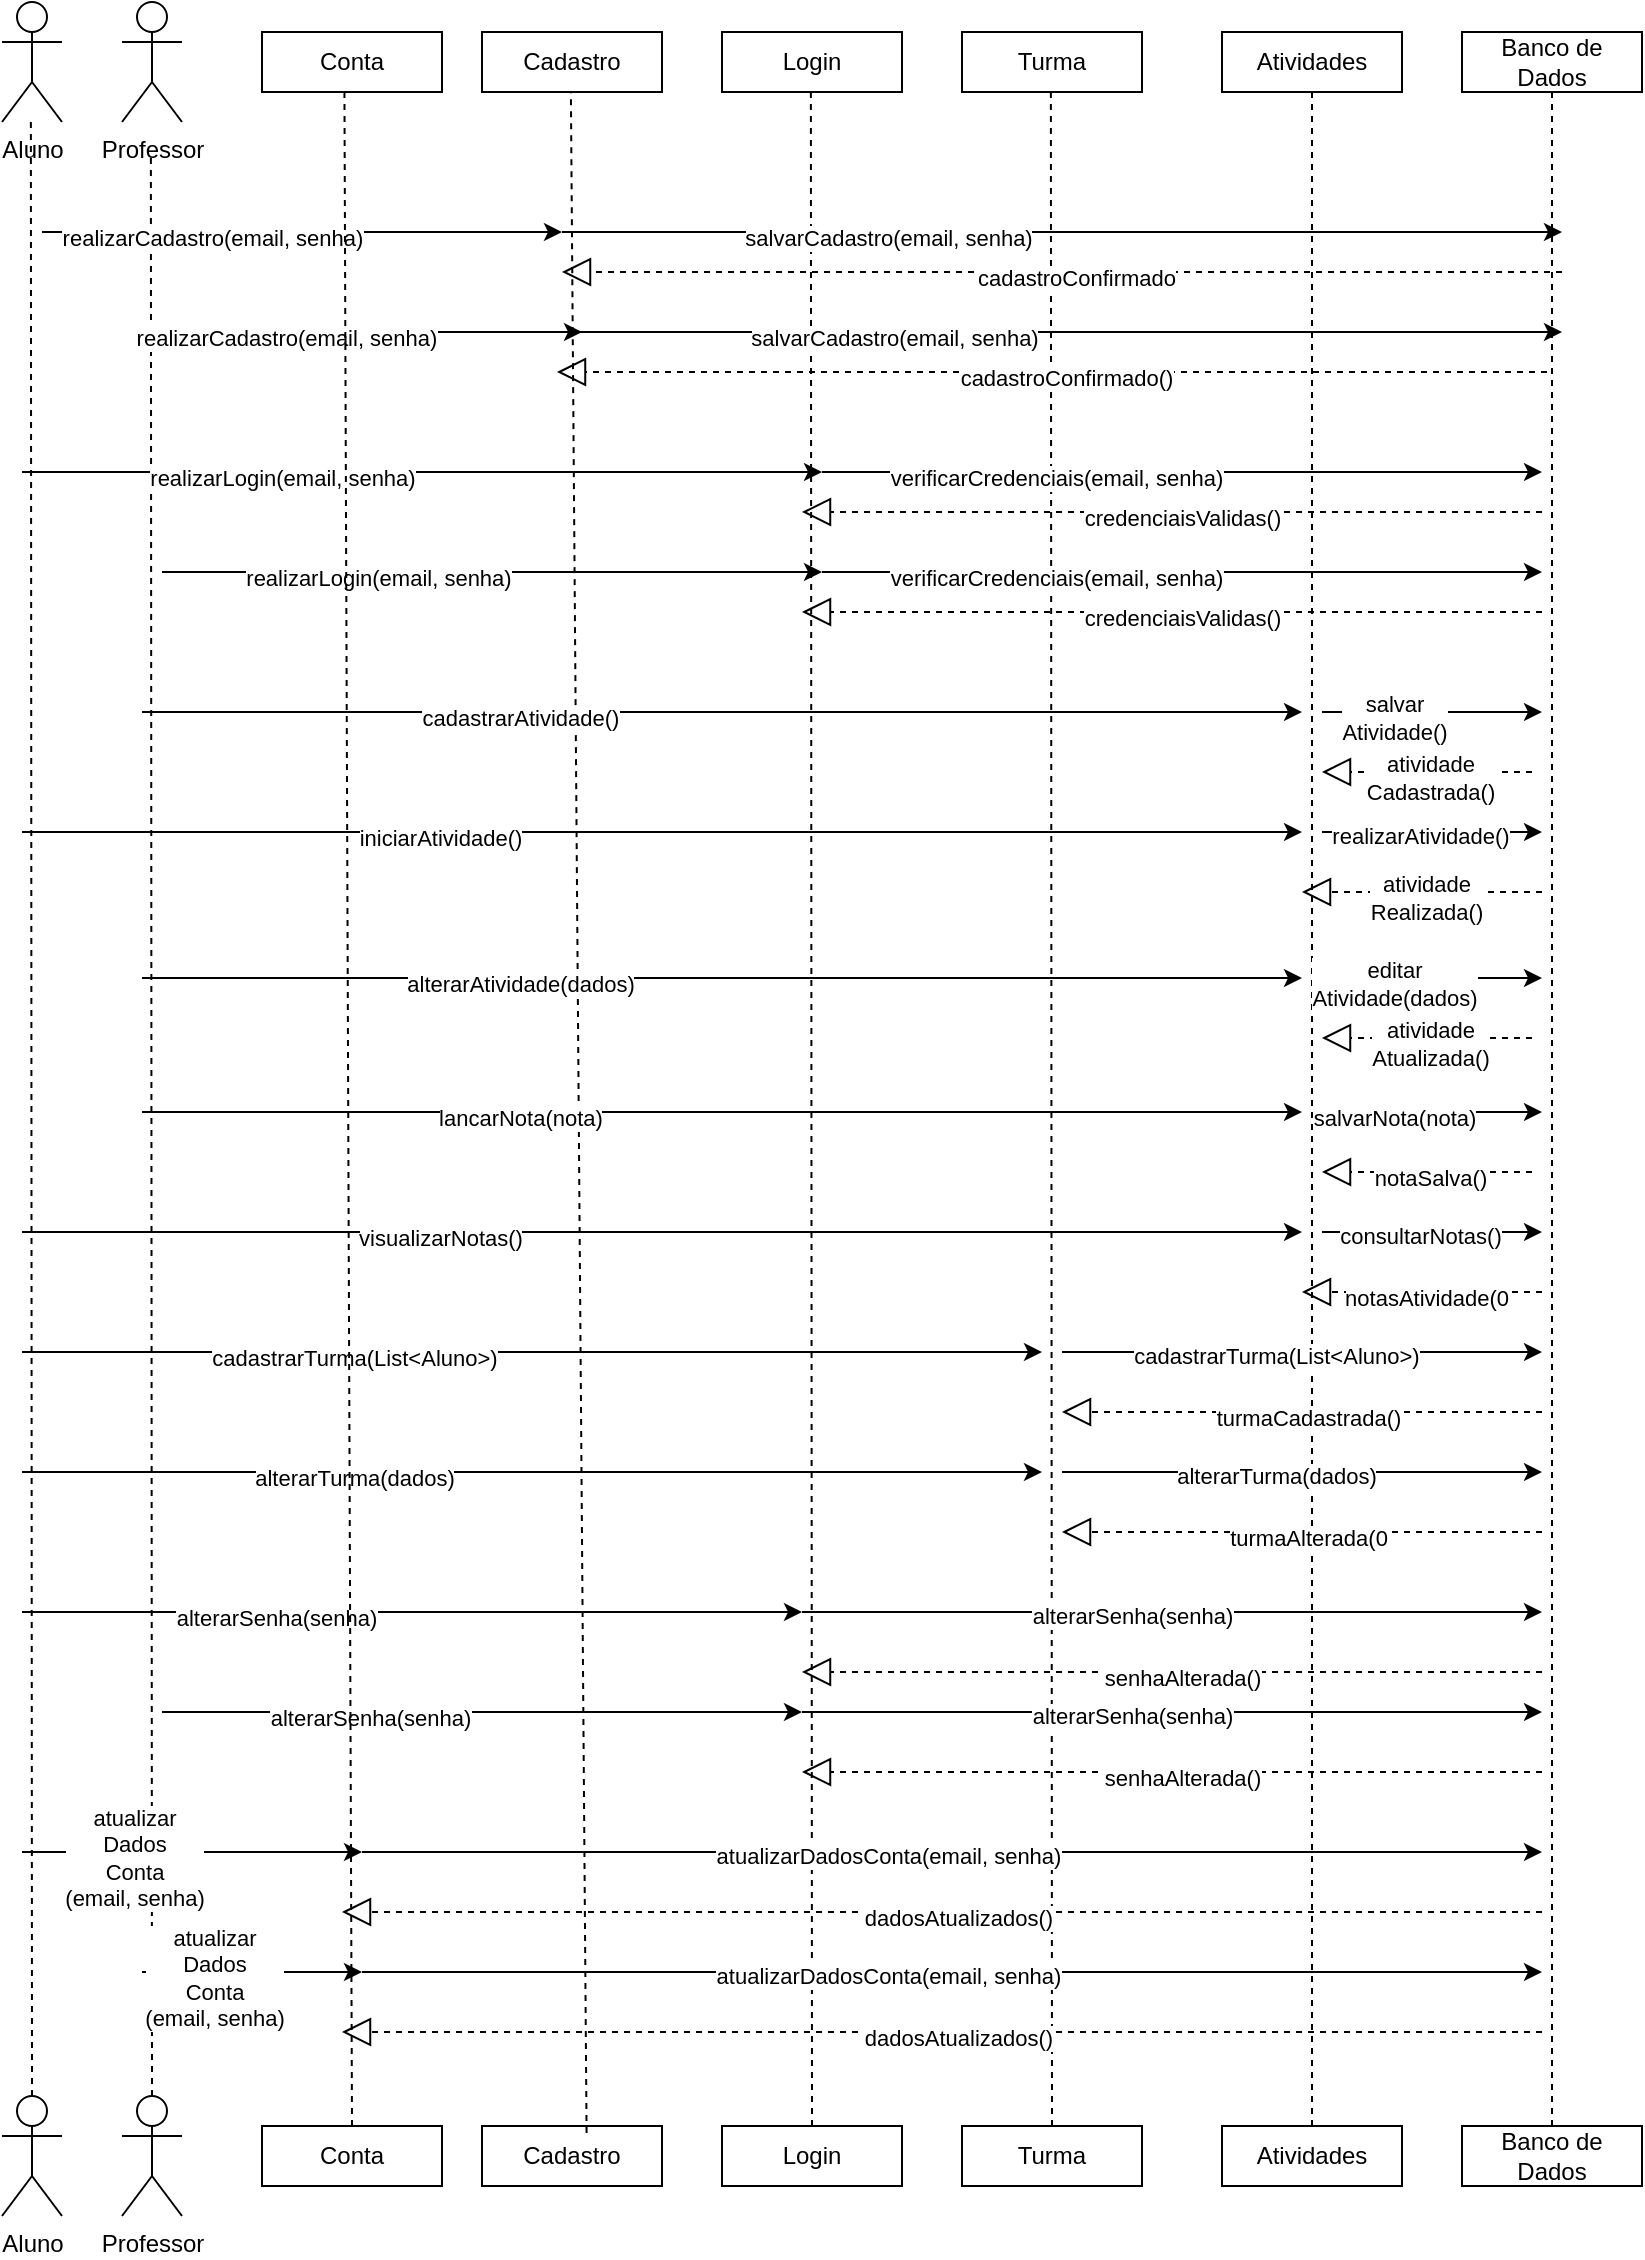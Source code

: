 <mxfile version="25.0.1">
  <diagram name="Página-1" id="4DItQZz5NRlPWxnF-e5W">
    <mxGraphModel dx="986" dy="435" grid="1" gridSize="10" guides="1" tooltips="1" connect="1" arrows="1" fold="1" page="1" pageScale="1" pageWidth="827" pageHeight="1169" math="0" shadow="0">
      <root>
        <mxCell id="0" />
        <mxCell id="1" parent="0" />
        <mxCell id="gVOaa1NUPOzYaahcJm4N-1" value="Cadastro" style="rounded=0;whiteSpace=wrap;html=1;" vertex="1" parent="1">
          <mxGeometry x="310" y="80" width="90" height="30" as="geometry" />
        </mxCell>
        <mxCell id="gVOaa1NUPOzYaahcJm4N-2" value="Login" style="rounded=0;whiteSpace=wrap;html=1;" vertex="1" parent="1">
          <mxGeometry x="430" y="80" width="90" height="30" as="geometry" />
        </mxCell>
        <mxCell id="gVOaa1NUPOzYaahcJm4N-3" value="Turma" style="rounded=0;whiteSpace=wrap;html=1;" vertex="1" parent="1">
          <mxGeometry x="550" y="80" width="90" height="30" as="geometry" />
        </mxCell>
        <mxCell id="gVOaa1NUPOzYaahcJm4N-4" value="Atividades" style="rounded=0;whiteSpace=wrap;html=1;" vertex="1" parent="1">
          <mxGeometry x="680" y="80" width="90" height="30" as="geometry" />
        </mxCell>
        <mxCell id="gVOaa1NUPOzYaahcJm4N-5" value="Banco de Dados" style="rounded=0;whiteSpace=wrap;html=1;" vertex="1" parent="1">
          <mxGeometry x="800" y="80" width="90" height="30" as="geometry" />
        </mxCell>
        <mxCell id="gVOaa1NUPOzYaahcJm4N-11" value="Aluno" style="shape=umlActor;verticalLabelPosition=bottom;verticalAlign=top;html=1;outlineConnect=0;" vertex="1" parent="1">
          <mxGeometry x="70" y="65" width="30" height="60" as="geometry" />
        </mxCell>
        <mxCell id="gVOaa1NUPOzYaahcJm4N-15" value="Professor" style="shape=umlActor;verticalLabelPosition=bottom;verticalAlign=top;html=1;outlineConnect=0;" vertex="1" parent="1">
          <mxGeometry x="130" y="65" width="30" height="60" as="geometry" />
        </mxCell>
        <mxCell id="gVOaa1NUPOzYaahcJm4N-22" value="Cadastro" style="rounded=0;whiteSpace=wrap;html=1;" vertex="1" parent="1">
          <mxGeometry x="310" y="1127" width="90" height="30" as="geometry" />
        </mxCell>
        <mxCell id="gVOaa1NUPOzYaahcJm4N-23" value="Login" style="rounded=0;whiteSpace=wrap;html=1;" vertex="1" parent="1">
          <mxGeometry x="430" y="1127" width="90" height="30" as="geometry" />
        </mxCell>
        <mxCell id="gVOaa1NUPOzYaahcJm4N-24" value="Turma" style="rounded=0;whiteSpace=wrap;html=1;" vertex="1" parent="1">
          <mxGeometry x="550" y="1127" width="90" height="30" as="geometry" />
        </mxCell>
        <mxCell id="gVOaa1NUPOzYaahcJm4N-25" value="Atividades" style="rounded=0;whiteSpace=wrap;html=1;" vertex="1" parent="1">
          <mxGeometry x="680" y="1127" width="90" height="30" as="geometry" />
        </mxCell>
        <mxCell id="gVOaa1NUPOzYaahcJm4N-26" value="Banco de Dados" style="rounded=0;whiteSpace=wrap;html=1;" vertex="1" parent="1">
          <mxGeometry x="800" y="1127" width="90" height="30" as="geometry" />
        </mxCell>
        <mxCell id="gVOaa1NUPOzYaahcJm4N-27" value="Aluno" style="shape=umlActor;verticalLabelPosition=bottom;verticalAlign=top;html=1;outlineConnect=0;" vertex="1" parent="1">
          <mxGeometry x="70" y="1112" width="30" height="60" as="geometry" />
        </mxCell>
        <mxCell id="gVOaa1NUPOzYaahcJm4N-28" value="Professor" style="shape=umlActor;verticalLabelPosition=bottom;verticalAlign=top;html=1;outlineConnect=0;" vertex="1" parent="1">
          <mxGeometry x="130" y="1112" width="30" height="60" as="geometry" />
        </mxCell>
        <mxCell id="gVOaa1NUPOzYaahcJm4N-29" value="" style="endArrow=none;dashed=1;html=1;rounded=0;entryX=0.5;entryY=1;entryDx=0;entryDy=0;exitX=0.5;exitY=0;exitDx=0;exitDy=0;" edge="1" parent="1" source="gVOaa1NUPOzYaahcJm4N-26" target="gVOaa1NUPOzYaahcJm4N-5">
          <mxGeometry width="50" height="50" relative="1" as="geometry">
            <mxPoint x="810" y="690" as="sourcePoint" />
            <mxPoint x="860" y="640" as="targetPoint" />
          </mxGeometry>
        </mxCell>
        <mxCell id="gVOaa1NUPOzYaahcJm4N-30" value="" style="endArrow=none;dashed=1;html=1;rounded=0;entryX=0.5;entryY=1;entryDx=0;entryDy=0;exitX=0.5;exitY=0;exitDx=0;exitDy=0;" edge="1" parent="1" source="gVOaa1NUPOzYaahcJm4N-25" target="gVOaa1NUPOzYaahcJm4N-4">
          <mxGeometry width="50" height="50" relative="1" as="geometry">
            <mxPoint x="855" y="715" as="sourcePoint" />
            <mxPoint x="855" y="120" as="targetPoint" />
            <Array as="points" />
          </mxGeometry>
        </mxCell>
        <mxCell id="gVOaa1NUPOzYaahcJm4N-31" value="" style="endArrow=none;dashed=1;html=1;rounded=0;entryX=0.5;entryY=1;entryDx=0;entryDy=0;exitX=0.5;exitY=0;exitDx=0;exitDy=0;" edge="1" parent="1" source="gVOaa1NUPOzYaahcJm4N-24">
          <mxGeometry width="50" height="50" relative="1" as="geometry">
            <mxPoint x="594.44" y="705" as="sourcePoint" />
            <mxPoint x="594.44" y="110" as="targetPoint" />
            <Array as="points" />
          </mxGeometry>
        </mxCell>
        <mxCell id="gVOaa1NUPOzYaahcJm4N-32" value="" style="endArrow=none;dashed=1;html=1;rounded=0;entryX=0.5;entryY=1;entryDx=0;entryDy=0;exitX=0.5;exitY=0;exitDx=0;exitDy=0;" edge="1" parent="1" source="gVOaa1NUPOzYaahcJm4N-23">
          <mxGeometry width="50" height="50" relative="1" as="geometry">
            <mxPoint x="474.44" y="705" as="sourcePoint" />
            <mxPoint x="474.44" y="110" as="targetPoint" />
            <Array as="points" />
          </mxGeometry>
        </mxCell>
        <mxCell id="gVOaa1NUPOzYaahcJm4N-33" value="" style="endArrow=none;dashed=1;html=1;rounded=0;entryX=0.5;entryY=1;entryDx=0;entryDy=0;exitX=0.581;exitY=0.118;exitDx=0;exitDy=0;exitPerimeter=0;" edge="1" parent="1" source="gVOaa1NUPOzYaahcJm4N-22">
          <mxGeometry width="50" height="50" relative="1" as="geometry">
            <mxPoint x="354.44" y="705" as="sourcePoint" />
            <mxPoint x="354.44" y="110" as="targetPoint" />
            <Array as="points" />
          </mxGeometry>
        </mxCell>
        <mxCell id="gVOaa1NUPOzYaahcJm4N-34" value="" style="endArrow=none;dashed=1;html=1;rounded=0;entryX=0.5;entryY=1;entryDx=0;entryDy=0;exitX=0.5;exitY=0;exitDx=0;exitDy=0;exitPerimeter=0;" edge="1" parent="1" source="gVOaa1NUPOzYaahcJm4N-27">
          <mxGeometry width="50" height="50" relative="1" as="geometry">
            <mxPoint x="84.44" y="720" as="sourcePoint" />
            <mxPoint x="84.44" y="125" as="targetPoint" />
            <Array as="points" />
          </mxGeometry>
        </mxCell>
        <mxCell id="gVOaa1NUPOzYaahcJm4N-35" value="" style="endArrow=none;dashed=1;html=1;rounded=0;entryX=0.5;entryY=1;entryDx=0;entryDy=0;exitX=0.5;exitY=0;exitDx=0;exitDy=0;exitPerimeter=0;" edge="1" parent="1" source="gVOaa1NUPOzYaahcJm4N-28">
          <mxGeometry width="50" height="50" relative="1" as="geometry">
            <mxPoint x="144.44" y="735" as="sourcePoint" />
            <mxPoint x="144.44" y="140" as="targetPoint" />
            <Array as="points" />
          </mxGeometry>
        </mxCell>
        <mxCell id="gVOaa1NUPOzYaahcJm4N-36" value="" style="endArrow=classic;html=1;rounded=0;" edge="1" parent="1">
          <mxGeometry width="50" height="50" relative="1" as="geometry">
            <mxPoint x="90" y="180" as="sourcePoint" />
            <mxPoint x="350" y="180" as="targetPoint" />
          </mxGeometry>
        </mxCell>
        <mxCell id="gVOaa1NUPOzYaahcJm4N-37" value="realizarCadastro(email, senha)" style="edgeLabel;html=1;align=center;verticalAlign=middle;resizable=0;points=[];" vertex="1" connectable="0" parent="gVOaa1NUPOzYaahcJm4N-36">
          <mxGeometry x="-0.349" y="-3" relative="1" as="geometry">
            <mxPoint as="offset" />
          </mxGeometry>
        </mxCell>
        <mxCell id="gVOaa1NUPOzYaahcJm4N-38" value="" style="endArrow=classic;html=1;rounded=0;" edge="1" parent="1">
          <mxGeometry width="50" height="50" relative="1" as="geometry">
            <mxPoint x="140" y="230" as="sourcePoint" />
            <mxPoint x="360" y="230" as="targetPoint" />
          </mxGeometry>
        </mxCell>
        <mxCell id="gVOaa1NUPOzYaahcJm4N-39" value="realizarCadastro(email, senha)" style="edgeLabel;html=1;align=center;verticalAlign=middle;resizable=0;points=[];" vertex="1" connectable="0" parent="gVOaa1NUPOzYaahcJm4N-38">
          <mxGeometry x="-0.349" y="-3" relative="1" as="geometry">
            <mxPoint as="offset" />
          </mxGeometry>
        </mxCell>
        <mxCell id="gVOaa1NUPOzYaahcJm4N-40" value="" style="endArrow=classic;html=1;rounded=0;" edge="1" parent="1">
          <mxGeometry width="50" height="50" relative="1" as="geometry">
            <mxPoint x="350" y="180" as="sourcePoint" />
            <mxPoint x="850" y="180" as="targetPoint" />
          </mxGeometry>
        </mxCell>
        <mxCell id="gVOaa1NUPOzYaahcJm4N-41" value="salvarCadastro(email, senha)" style="edgeLabel;html=1;align=center;verticalAlign=middle;resizable=0;points=[];" vertex="1" connectable="0" parent="gVOaa1NUPOzYaahcJm4N-40">
          <mxGeometry x="-0.349" y="-3" relative="1" as="geometry">
            <mxPoint as="offset" />
          </mxGeometry>
        </mxCell>
        <mxCell id="gVOaa1NUPOzYaahcJm4N-42" value="" style="endArrow=classic;html=1;rounded=0;" edge="1" parent="1">
          <mxGeometry width="50" height="50" relative="1" as="geometry">
            <mxPoint x="355" y="230" as="sourcePoint" />
            <mxPoint x="850" y="230" as="targetPoint" />
          </mxGeometry>
        </mxCell>
        <mxCell id="gVOaa1NUPOzYaahcJm4N-43" value="salvarCadastro(email, senha)" style="edgeLabel;html=1;align=center;verticalAlign=middle;resizable=0;points=[];" vertex="1" connectable="0" parent="gVOaa1NUPOzYaahcJm4N-42">
          <mxGeometry x="-0.349" y="-3" relative="1" as="geometry">
            <mxPoint as="offset" />
          </mxGeometry>
        </mxCell>
        <mxCell id="gVOaa1NUPOzYaahcJm4N-47" value="" style="endArrow=block;dashed=1;endFill=0;endSize=12;html=1;rounded=0;" edge="1" parent="1">
          <mxGeometry width="160" relative="1" as="geometry">
            <mxPoint x="842.5" y="250" as="sourcePoint" />
            <mxPoint x="347.5" y="250" as="targetPoint" />
          </mxGeometry>
        </mxCell>
        <mxCell id="gVOaa1NUPOzYaahcJm4N-48" value="cadastroConfirmado()" style="edgeLabel;html=1;align=center;verticalAlign=middle;resizable=0;points=[];" vertex="1" connectable="0" parent="gVOaa1NUPOzYaahcJm4N-47">
          <mxGeometry x="-0.026" y="3" relative="1" as="geometry">
            <mxPoint as="offset" />
          </mxGeometry>
        </mxCell>
        <mxCell id="gVOaa1NUPOzYaahcJm4N-49" value="" style="endArrow=block;dashed=1;endFill=0;endSize=12;html=1;rounded=0;" edge="1" parent="1">
          <mxGeometry width="160" relative="1" as="geometry">
            <mxPoint x="850" y="200" as="sourcePoint" />
            <mxPoint x="350" y="200" as="targetPoint" />
          </mxGeometry>
        </mxCell>
        <mxCell id="gVOaa1NUPOzYaahcJm4N-50" value="cadastroConfirmado" style="edgeLabel;html=1;align=center;verticalAlign=middle;resizable=0;points=[];" vertex="1" connectable="0" parent="gVOaa1NUPOzYaahcJm4N-49">
          <mxGeometry x="-0.026" y="3" relative="1" as="geometry">
            <mxPoint as="offset" />
          </mxGeometry>
        </mxCell>
        <mxCell id="gVOaa1NUPOzYaahcJm4N-51" value="" style="endArrow=classic;html=1;rounded=0;" edge="1" parent="1">
          <mxGeometry width="50" height="50" relative="1" as="geometry">
            <mxPoint x="80" y="300" as="sourcePoint" />
            <mxPoint x="480" y="300" as="targetPoint" />
          </mxGeometry>
        </mxCell>
        <mxCell id="gVOaa1NUPOzYaahcJm4N-52" value="realizarLogin(email, senha)" style="edgeLabel;html=1;align=center;verticalAlign=middle;resizable=0;points=[];" vertex="1" connectable="0" parent="gVOaa1NUPOzYaahcJm4N-51">
          <mxGeometry x="-0.349" y="-3" relative="1" as="geometry">
            <mxPoint as="offset" />
          </mxGeometry>
        </mxCell>
        <mxCell id="gVOaa1NUPOzYaahcJm4N-53" value="" style="endArrow=classic;html=1;rounded=0;" edge="1" parent="1">
          <mxGeometry width="50" height="50" relative="1" as="geometry">
            <mxPoint x="150" y="350" as="sourcePoint" />
            <mxPoint x="480" y="350" as="targetPoint" />
          </mxGeometry>
        </mxCell>
        <mxCell id="gVOaa1NUPOzYaahcJm4N-54" value="realizarLogin(email, senha)" style="edgeLabel;html=1;align=center;verticalAlign=middle;resizable=0;points=[];" vertex="1" connectable="0" parent="gVOaa1NUPOzYaahcJm4N-53">
          <mxGeometry x="-0.349" y="-3" relative="1" as="geometry">
            <mxPoint as="offset" />
          </mxGeometry>
        </mxCell>
        <mxCell id="gVOaa1NUPOzYaahcJm4N-55" value="" style="endArrow=classic;html=1;rounded=0;" edge="1" parent="1">
          <mxGeometry width="50" height="50" relative="1" as="geometry">
            <mxPoint x="480" y="300" as="sourcePoint" />
            <mxPoint x="840" y="300" as="targetPoint" />
          </mxGeometry>
        </mxCell>
        <mxCell id="gVOaa1NUPOzYaahcJm4N-56" value="verificarCredenciais(email, senha)" style="edgeLabel;html=1;align=center;verticalAlign=middle;resizable=0;points=[];" vertex="1" connectable="0" parent="gVOaa1NUPOzYaahcJm4N-55">
          <mxGeometry x="-0.349" y="-3" relative="1" as="geometry">
            <mxPoint as="offset" />
          </mxGeometry>
        </mxCell>
        <mxCell id="gVOaa1NUPOzYaahcJm4N-57" value="" style="endArrow=classic;html=1;rounded=0;" edge="1" parent="1">
          <mxGeometry width="50" height="50" relative="1" as="geometry">
            <mxPoint x="480" y="350" as="sourcePoint" />
            <mxPoint x="840" y="350" as="targetPoint" />
          </mxGeometry>
        </mxCell>
        <mxCell id="gVOaa1NUPOzYaahcJm4N-58" value="verificarCredenciais(email, senha)" style="edgeLabel;html=1;align=center;verticalAlign=middle;resizable=0;points=[];" vertex="1" connectable="0" parent="gVOaa1NUPOzYaahcJm4N-57">
          <mxGeometry x="-0.349" y="-3" relative="1" as="geometry">
            <mxPoint as="offset" />
          </mxGeometry>
        </mxCell>
        <mxCell id="gVOaa1NUPOzYaahcJm4N-59" value="" style="endArrow=block;dashed=1;endFill=0;endSize=12;html=1;rounded=0;" edge="1" parent="1">
          <mxGeometry width="160" relative="1" as="geometry">
            <mxPoint x="840" y="370" as="sourcePoint" />
            <mxPoint x="470" y="370" as="targetPoint" />
          </mxGeometry>
        </mxCell>
        <mxCell id="gVOaa1NUPOzYaahcJm4N-60" value="credenciaisValidas()" style="edgeLabel;html=1;align=center;verticalAlign=middle;resizable=0;points=[];" vertex="1" connectable="0" parent="gVOaa1NUPOzYaahcJm4N-59">
          <mxGeometry x="-0.026" y="3" relative="1" as="geometry">
            <mxPoint as="offset" />
          </mxGeometry>
        </mxCell>
        <mxCell id="gVOaa1NUPOzYaahcJm4N-61" value="" style="endArrow=block;dashed=1;endFill=0;endSize=12;html=1;rounded=0;" edge="1" parent="1">
          <mxGeometry width="160" relative="1" as="geometry">
            <mxPoint x="840" y="320" as="sourcePoint" />
            <mxPoint x="470" y="320" as="targetPoint" />
          </mxGeometry>
        </mxCell>
        <mxCell id="gVOaa1NUPOzYaahcJm4N-62" value="credenciaisValidas()" style="edgeLabel;html=1;align=center;verticalAlign=middle;resizable=0;points=[];" vertex="1" connectable="0" parent="gVOaa1NUPOzYaahcJm4N-61">
          <mxGeometry x="-0.026" y="3" relative="1" as="geometry">
            <mxPoint as="offset" />
          </mxGeometry>
        </mxCell>
        <mxCell id="gVOaa1NUPOzYaahcJm4N-63" value="" style="endArrow=classic;html=1;rounded=0;" edge="1" parent="1">
          <mxGeometry width="50" height="50" relative="1" as="geometry">
            <mxPoint x="140" y="420" as="sourcePoint" />
            <mxPoint x="720" y="420" as="targetPoint" />
          </mxGeometry>
        </mxCell>
        <mxCell id="gVOaa1NUPOzYaahcJm4N-64" value="cadastrarAtividade()" style="edgeLabel;html=1;align=center;verticalAlign=middle;resizable=0;points=[];" vertex="1" connectable="0" parent="gVOaa1NUPOzYaahcJm4N-63">
          <mxGeometry x="-0.349" y="-3" relative="1" as="geometry">
            <mxPoint as="offset" />
          </mxGeometry>
        </mxCell>
        <mxCell id="gVOaa1NUPOzYaahcJm4N-65" value="" style="endArrow=classic;html=1;rounded=0;" edge="1" parent="1">
          <mxGeometry width="50" height="50" relative="1" as="geometry">
            <mxPoint x="730" y="420" as="sourcePoint" />
            <mxPoint x="840" y="420" as="targetPoint" />
          </mxGeometry>
        </mxCell>
        <mxCell id="gVOaa1NUPOzYaahcJm4N-66" value="salvar&lt;div&gt;Atividade()&lt;/div&gt;" style="edgeLabel;html=1;align=center;verticalAlign=middle;resizable=0;points=[];" vertex="1" connectable="0" parent="gVOaa1NUPOzYaahcJm4N-65">
          <mxGeometry x="-0.349" y="-3" relative="1" as="geometry">
            <mxPoint as="offset" />
          </mxGeometry>
        </mxCell>
        <mxCell id="gVOaa1NUPOzYaahcJm4N-67" value="" style="endArrow=block;dashed=1;endFill=0;endSize=12;html=1;rounded=0;" edge="1" parent="1">
          <mxGeometry width="160" relative="1" as="geometry">
            <mxPoint x="835" y="450" as="sourcePoint" />
            <mxPoint x="730" y="450" as="targetPoint" />
          </mxGeometry>
        </mxCell>
        <mxCell id="gVOaa1NUPOzYaahcJm4N-68" value="atividade&lt;div&gt;Cadastrada()&lt;/div&gt;" style="edgeLabel;html=1;align=center;verticalAlign=middle;resizable=0;points=[];" vertex="1" connectable="0" parent="gVOaa1NUPOzYaahcJm4N-67">
          <mxGeometry x="-0.026" y="3" relative="1" as="geometry">
            <mxPoint as="offset" />
          </mxGeometry>
        </mxCell>
        <mxCell id="gVOaa1NUPOzYaahcJm4N-69" value="" style="endArrow=classic;html=1;rounded=0;" edge="1" parent="1">
          <mxGeometry width="50" height="50" relative="1" as="geometry">
            <mxPoint x="80" y="480" as="sourcePoint" />
            <mxPoint x="720" y="480" as="targetPoint" />
          </mxGeometry>
        </mxCell>
        <mxCell id="gVOaa1NUPOzYaahcJm4N-70" value="iniciarAtividade()" style="edgeLabel;html=1;align=center;verticalAlign=middle;resizable=0;points=[];" vertex="1" connectable="0" parent="gVOaa1NUPOzYaahcJm4N-69">
          <mxGeometry x="-0.349" y="-3" relative="1" as="geometry">
            <mxPoint as="offset" />
          </mxGeometry>
        </mxCell>
        <mxCell id="gVOaa1NUPOzYaahcJm4N-71" value="" style="endArrow=classic;html=1;rounded=0;" edge="1" parent="1">
          <mxGeometry width="50" height="50" relative="1" as="geometry">
            <mxPoint x="730" y="480" as="sourcePoint" />
            <mxPoint x="840" y="480" as="targetPoint" />
          </mxGeometry>
        </mxCell>
        <mxCell id="gVOaa1NUPOzYaahcJm4N-72" value="&lt;div&gt;&lt;br&gt;&lt;/div&gt;&lt;div&gt;&lt;br&gt;&lt;/div&gt;" style="edgeLabel;html=1;align=center;verticalAlign=middle;resizable=0;points=[];" vertex="1" connectable="0" parent="gVOaa1NUPOzYaahcJm4N-71">
          <mxGeometry x="-0.349" y="-3" relative="1" as="geometry">
            <mxPoint as="offset" />
          </mxGeometry>
        </mxCell>
        <mxCell id="gVOaa1NUPOzYaahcJm4N-78" value="realizarAtividade()" style="edgeLabel;html=1;align=center;verticalAlign=middle;resizable=0;points=[];" vertex="1" connectable="0" parent="gVOaa1NUPOzYaahcJm4N-71">
          <mxGeometry x="-0.111" y="-2" relative="1" as="geometry">
            <mxPoint as="offset" />
          </mxGeometry>
        </mxCell>
        <mxCell id="gVOaa1NUPOzYaahcJm4N-73" value="" style="endArrow=block;dashed=1;endFill=0;endSize=12;html=1;rounded=0;" edge="1" parent="1">
          <mxGeometry width="160" relative="1" as="geometry">
            <mxPoint x="840" y="510" as="sourcePoint" />
            <mxPoint x="720" y="510" as="targetPoint" />
          </mxGeometry>
        </mxCell>
        <mxCell id="gVOaa1NUPOzYaahcJm4N-74" value="atividade&lt;div&gt;Realizada()&lt;/div&gt;" style="edgeLabel;html=1;align=center;verticalAlign=middle;resizable=0;points=[];" vertex="1" connectable="0" parent="gVOaa1NUPOzYaahcJm4N-73">
          <mxGeometry x="-0.026" y="3" relative="1" as="geometry">
            <mxPoint as="offset" />
          </mxGeometry>
        </mxCell>
        <mxCell id="gVOaa1NUPOzYaahcJm4N-79" value="" style="endArrow=classic;html=1;rounded=0;" edge="1" parent="1">
          <mxGeometry width="50" height="50" relative="1" as="geometry">
            <mxPoint x="140" y="553" as="sourcePoint" />
            <mxPoint x="720" y="553" as="targetPoint" />
          </mxGeometry>
        </mxCell>
        <mxCell id="gVOaa1NUPOzYaahcJm4N-80" value="alterarAtividade(dados)" style="edgeLabel;html=1;align=center;verticalAlign=middle;resizable=0;points=[];" vertex="1" connectable="0" parent="gVOaa1NUPOzYaahcJm4N-79">
          <mxGeometry x="-0.349" y="-3" relative="1" as="geometry">
            <mxPoint as="offset" />
          </mxGeometry>
        </mxCell>
        <mxCell id="gVOaa1NUPOzYaahcJm4N-81" value="" style="endArrow=classic;html=1;rounded=0;" edge="1" parent="1">
          <mxGeometry width="50" height="50" relative="1" as="geometry">
            <mxPoint x="730" y="553" as="sourcePoint" />
            <mxPoint x="840" y="553" as="targetPoint" />
          </mxGeometry>
        </mxCell>
        <mxCell id="gVOaa1NUPOzYaahcJm4N-82" value="editar&lt;div&gt;Atividade(dados)&lt;/div&gt;" style="edgeLabel;html=1;align=center;verticalAlign=middle;resizable=0;points=[];" vertex="1" connectable="0" parent="gVOaa1NUPOzYaahcJm4N-81">
          <mxGeometry x="-0.349" y="-3" relative="1" as="geometry">
            <mxPoint as="offset" />
          </mxGeometry>
        </mxCell>
        <mxCell id="gVOaa1NUPOzYaahcJm4N-83" value="" style="endArrow=block;dashed=1;endFill=0;endSize=12;html=1;rounded=0;" edge="1" parent="1">
          <mxGeometry width="160" relative="1" as="geometry">
            <mxPoint x="835" y="583" as="sourcePoint" />
            <mxPoint x="730" y="583" as="targetPoint" />
          </mxGeometry>
        </mxCell>
        <mxCell id="gVOaa1NUPOzYaahcJm4N-84" value="atividade&lt;div&gt;Atualizada()&lt;/div&gt;" style="edgeLabel;html=1;align=center;verticalAlign=middle;resizable=0;points=[];" vertex="1" connectable="0" parent="gVOaa1NUPOzYaahcJm4N-83">
          <mxGeometry x="-0.026" y="3" relative="1" as="geometry">
            <mxPoint as="offset" />
          </mxGeometry>
        </mxCell>
        <mxCell id="gVOaa1NUPOzYaahcJm4N-85" value="" style="endArrow=classic;html=1;rounded=0;" edge="1" parent="1">
          <mxGeometry width="50" height="50" relative="1" as="geometry">
            <mxPoint x="140" y="620" as="sourcePoint" />
            <mxPoint x="720" y="620" as="targetPoint" />
          </mxGeometry>
        </mxCell>
        <mxCell id="gVOaa1NUPOzYaahcJm4N-86" value="lancarNota(nota)" style="edgeLabel;html=1;align=center;verticalAlign=middle;resizable=0;points=[];" vertex="1" connectable="0" parent="gVOaa1NUPOzYaahcJm4N-85">
          <mxGeometry x="-0.349" y="-3" relative="1" as="geometry">
            <mxPoint as="offset" />
          </mxGeometry>
        </mxCell>
        <mxCell id="gVOaa1NUPOzYaahcJm4N-87" value="" style="endArrow=classic;html=1;rounded=0;" edge="1" parent="1">
          <mxGeometry width="50" height="50" relative="1" as="geometry">
            <mxPoint x="730" y="620" as="sourcePoint" />
            <mxPoint x="840" y="620" as="targetPoint" />
          </mxGeometry>
        </mxCell>
        <mxCell id="gVOaa1NUPOzYaahcJm4N-88" value="salvarNota(nota)" style="edgeLabel;html=1;align=center;verticalAlign=middle;resizable=0;points=[];" vertex="1" connectable="0" parent="gVOaa1NUPOzYaahcJm4N-87">
          <mxGeometry x="-0.349" y="-3" relative="1" as="geometry">
            <mxPoint as="offset" />
          </mxGeometry>
        </mxCell>
        <mxCell id="gVOaa1NUPOzYaahcJm4N-89" value="" style="endArrow=block;dashed=1;endFill=0;endSize=12;html=1;rounded=0;" edge="1" parent="1">
          <mxGeometry width="160" relative="1" as="geometry">
            <mxPoint x="835" y="650" as="sourcePoint" />
            <mxPoint x="730" y="650" as="targetPoint" />
          </mxGeometry>
        </mxCell>
        <mxCell id="gVOaa1NUPOzYaahcJm4N-90" value="notaSalva()" style="edgeLabel;html=1;align=center;verticalAlign=middle;resizable=0;points=[];" vertex="1" connectable="0" parent="gVOaa1NUPOzYaahcJm4N-89">
          <mxGeometry x="-0.026" y="3" relative="1" as="geometry">
            <mxPoint as="offset" />
          </mxGeometry>
        </mxCell>
        <mxCell id="gVOaa1NUPOzYaahcJm4N-97" value="" style="endArrow=classic;html=1;rounded=0;" edge="1" parent="1">
          <mxGeometry width="50" height="50" relative="1" as="geometry">
            <mxPoint x="80" y="680" as="sourcePoint" />
            <mxPoint x="720" y="680" as="targetPoint" />
          </mxGeometry>
        </mxCell>
        <mxCell id="gVOaa1NUPOzYaahcJm4N-98" value="visualizarNotas()" style="edgeLabel;html=1;align=center;verticalAlign=middle;resizable=0;points=[];" vertex="1" connectable="0" parent="gVOaa1NUPOzYaahcJm4N-97">
          <mxGeometry x="-0.349" y="-3" relative="1" as="geometry">
            <mxPoint as="offset" />
          </mxGeometry>
        </mxCell>
        <mxCell id="gVOaa1NUPOzYaahcJm4N-99" value="" style="endArrow=classic;html=1;rounded=0;" edge="1" parent="1">
          <mxGeometry width="50" height="50" relative="1" as="geometry">
            <mxPoint x="730" y="680" as="sourcePoint" />
            <mxPoint x="840" y="680" as="targetPoint" />
          </mxGeometry>
        </mxCell>
        <mxCell id="gVOaa1NUPOzYaahcJm4N-100" value="&lt;div&gt;&lt;br&gt;&lt;/div&gt;&lt;div&gt;&lt;br&gt;&lt;/div&gt;" style="edgeLabel;html=1;align=center;verticalAlign=middle;resizable=0;points=[];" vertex="1" connectable="0" parent="gVOaa1NUPOzYaahcJm4N-99">
          <mxGeometry x="-0.349" y="-3" relative="1" as="geometry">
            <mxPoint as="offset" />
          </mxGeometry>
        </mxCell>
        <mxCell id="gVOaa1NUPOzYaahcJm4N-101" value="consultarNotas()" style="edgeLabel;html=1;align=center;verticalAlign=middle;resizable=0;points=[];" vertex="1" connectable="0" parent="gVOaa1NUPOzYaahcJm4N-99">
          <mxGeometry x="-0.111" y="-2" relative="1" as="geometry">
            <mxPoint as="offset" />
          </mxGeometry>
        </mxCell>
        <mxCell id="gVOaa1NUPOzYaahcJm4N-102" value="" style="endArrow=block;dashed=1;endFill=0;endSize=12;html=1;rounded=0;" edge="1" parent="1">
          <mxGeometry width="160" relative="1" as="geometry">
            <mxPoint x="840" y="710" as="sourcePoint" />
            <mxPoint x="720" y="710" as="targetPoint" />
          </mxGeometry>
        </mxCell>
        <mxCell id="gVOaa1NUPOzYaahcJm4N-103" value="notasAtividade(0" style="edgeLabel;html=1;align=center;verticalAlign=middle;resizable=0;points=[];" vertex="1" connectable="0" parent="gVOaa1NUPOzYaahcJm4N-102">
          <mxGeometry x="-0.026" y="3" relative="1" as="geometry">
            <mxPoint as="offset" />
          </mxGeometry>
        </mxCell>
        <mxCell id="gVOaa1NUPOzYaahcJm4N-104" value="" style="endArrow=classic;html=1;rounded=0;" edge="1" parent="1">
          <mxGeometry width="50" height="50" relative="1" as="geometry">
            <mxPoint x="80" y="740" as="sourcePoint" />
            <mxPoint x="590" y="740" as="targetPoint" />
          </mxGeometry>
        </mxCell>
        <mxCell id="gVOaa1NUPOzYaahcJm4N-105" value="cadastrarTurma(List&amp;lt;Aluno&amp;gt;)" style="edgeLabel;html=1;align=center;verticalAlign=middle;resizable=0;points=[];" vertex="1" connectable="0" parent="gVOaa1NUPOzYaahcJm4N-104">
          <mxGeometry x="-0.349" y="-3" relative="1" as="geometry">
            <mxPoint as="offset" />
          </mxGeometry>
        </mxCell>
        <mxCell id="gVOaa1NUPOzYaahcJm4N-106" value="" style="endArrow=classic;html=1;rounded=0;" edge="1" parent="1">
          <mxGeometry width="50" height="50" relative="1" as="geometry">
            <mxPoint x="600" y="740" as="sourcePoint" />
            <mxPoint x="840" y="740" as="targetPoint" />
          </mxGeometry>
        </mxCell>
        <mxCell id="gVOaa1NUPOzYaahcJm4N-107" value="&lt;div&gt;&lt;br&gt;&lt;/div&gt;&lt;div&gt;&lt;br&gt;&lt;/div&gt;" style="edgeLabel;html=1;align=center;verticalAlign=middle;resizable=0;points=[];" vertex="1" connectable="0" parent="gVOaa1NUPOzYaahcJm4N-106">
          <mxGeometry x="-0.349" y="-3" relative="1" as="geometry">
            <mxPoint as="offset" />
          </mxGeometry>
        </mxCell>
        <mxCell id="gVOaa1NUPOzYaahcJm4N-108" value="cadastrarTurma(List&amp;lt;Aluno&amp;gt;)" style="edgeLabel;html=1;align=center;verticalAlign=middle;resizable=0;points=[];" vertex="1" connectable="0" parent="gVOaa1NUPOzYaahcJm4N-106">
          <mxGeometry x="-0.111" y="-2" relative="1" as="geometry">
            <mxPoint as="offset" />
          </mxGeometry>
        </mxCell>
        <mxCell id="gVOaa1NUPOzYaahcJm4N-109" value="" style="endArrow=block;dashed=1;endFill=0;endSize=12;html=1;rounded=0;" edge="1" parent="1">
          <mxGeometry width="160" relative="1" as="geometry">
            <mxPoint x="840" y="770" as="sourcePoint" />
            <mxPoint x="600" y="770" as="targetPoint" />
          </mxGeometry>
        </mxCell>
        <mxCell id="gVOaa1NUPOzYaahcJm4N-110" value="turmaCadastrada()" style="edgeLabel;html=1;align=center;verticalAlign=middle;resizable=0;points=[];" vertex="1" connectable="0" parent="gVOaa1NUPOzYaahcJm4N-109">
          <mxGeometry x="-0.026" y="3" relative="1" as="geometry">
            <mxPoint as="offset" />
          </mxGeometry>
        </mxCell>
        <mxCell id="gVOaa1NUPOzYaahcJm4N-111" value="" style="endArrow=classic;html=1;rounded=0;" edge="1" parent="1">
          <mxGeometry width="50" height="50" relative="1" as="geometry">
            <mxPoint x="80" y="800" as="sourcePoint" />
            <mxPoint x="590" y="800" as="targetPoint" />
            <Array as="points">
              <mxPoint x="340" y="800" />
            </Array>
          </mxGeometry>
        </mxCell>
        <mxCell id="gVOaa1NUPOzYaahcJm4N-112" value="alterarTurma(dados)" style="edgeLabel;html=1;align=center;verticalAlign=middle;resizable=0;points=[];" vertex="1" connectable="0" parent="gVOaa1NUPOzYaahcJm4N-111">
          <mxGeometry x="-0.349" y="-3" relative="1" as="geometry">
            <mxPoint as="offset" />
          </mxGeometry>
        </mxCell>
        <mxCell id="gVOaa1NUPOzYaahcJm4N-113" value="" style="endArrow=classic;html=1;rounded=0;" edge="1" parent="1">
          <mxGeometry width="50" height="50" relative="1" as="geometry">
            <mxPoint x="600" y="800" as="sourcePoint" />
            <mxPoint x="840" y="800" as="targetPoint" />
          </mxGeometry>
        </mxCell>
        <mxCell id="gVOaa1NUPOzYaahcJm4N-114" value="&lt;div&gt;&lt;br&gt;&lt;/div&gt;&lt;div&gt;&lt;br&gt;&lt;/div&gt;" style="edgeLabel;html=1;align=center;verticalAlign=middle;resizable=0;points=[];" vertex="1" connectable="0" parent="gVOaa1NUPOzYaahcJm4N-113">
          <mxGeometry x="-0.349" y="-3" relative="1" as="geometry">
            <mxPoint as="offset" />
          </mxGeometry>
        </mxCell>
        <mxCell id="gVOaa1NUPOzYaahcJm4N-115" value="alterarTurma(dados)" style="edgeLabel;html=1;align=center;verticalAlign=middle;resizable=0;points=[];" vertex="1" connectable="0" parent="gVOaa1NUPOzYaahcJm4N-113">
          <mxGeometry x="-0.111" y="-2" relative="1" as="geometry">
            <mxPoint as="offset" />
          </mxGeometry>
        </mxCell>
        <mxCell id="gVOaa1NUPOzYaahcJm4N-116" value="" style="endArrow=block;dashed=1;endFill=0;endSize=12;html=1;rounded=0;" edge="1" parent="1">
          <mxGeometry width="160" relative="1" as="geometry">
            <mxPoint x="840" y="830" as="sourcePoint" />
            <mxPoint x="600" y="830" as="targetPoint" />
          </mxGeometry>
        </mxCell>
        <mxCell id="gVOaa1NUPOzYaahcJm4N-117" value="turmaAlterada(0" style="edgeLabel;html=1;align=center;verticalAlign=middle;resizable=0;points=[];" vertex="1" connectable="0" parent="gVOaa1NUPOzYaahcJm4N-116">
          <mxGeometry x="-0.026" y="3" relative="1" as="geometry">
            <mxPoint as="offset" />
          </mxGeometry>
        </mxCell>
        <mxCell id="gVOaa1NUPOzYaahcJm4N-130" value="" style="endArrow=classic;html=1;rounded=0;" edge="1" parent="1">
          <mxGeometry width="50" height="50" relative="1" as="geometry">
            <mxPoint x="80" y="870" as="sourcePoint" />
            <mxPoint x="470" y="870" as="targetPoint" />
            <Array as="points">
              <mxPoint x="340" y="870" />
            </Array>
          </mxGeometry>
        </mxCell>
        <mxCell id="gVOaa1NUPOzYaahcJm4N-131" value="alterarSenha(senha)" style="edgeLabel;html=1;align=center;verticalAlign=middle;resizable=0;points=[];" vertex="1" connectable="0" parent="gVOaa1NUPOzYaahcJm4N-130">
          <mxGeometry x="-0.349" y="-3" relative="1" as="geometry">
            <mxPoint as="offset" />
          </mxGeometry>
        </mxCell>
        <mxCell id="gVOaa1NUPOzYaahcJm4N-132" value="" style="endArrow=classic;html=1;rounded=0;" edge="1" parent="1">
          <mxGeometry width="50" height="50" relative="1" as="geometry">
            <mxPoint x="470" y="870" as="sourcePoint" />
            <mxPoint x="840" y="870" as="targetPoint" />
          </mxGeometry>
        </mxCell>
        <mxCell id="gVOaa1NUPOzYaahcJm4N-133" value="&lt;div&gt;&lt;br&gt;&lt;/div&gt;&lt;div&gt;&lt;br&gt;&lt;/div&gt;" style="edgeLabel;html=1;align=center;verticalAlign=middle;resizable=0;points=[];" vertex="1" connectable="0" parent="gVOaa1NUPOzYaahcJm4N-132">
          <mxGeometry x="-0.349" y="-3" relative="1" as="geometry">
            <mxPoint as="offset" />
          </mxGeometry>
        </mxCell>
        <mxCell id="gVOaa1NUPOzYaahcJm4N-134" value="alterarSenha(senha)" style="edgeLabel;html=1;align=center;verticalAlign=middle;resizable=0;points=[];" vertex="1" connectable="0" parent="gVOaa1NUPOzYaahcJm4N-132">
          <mxGeometry x="-0.111" y="-2" relative="1" as="geometry">
            <mxPoint as="offset" />
          </mxGeometry>
        </mxCell>
        <mxCell id="gVOaa1NUPOzYaahcJm4N-135" value="" style="endArrow=block;dashed=1;endFill=0;endSize=12;html=1;rounded=0;" edge="1" parent="1">
          <mxGeometry width="160" relative="1" as="geometry">
            <mxPoint x="840" y="900" as="sourcePoint" />
            <mxPoint x="470" y="900" as="targetPoint" />
          </mxGeometry>
        </mxCell>
        <mxCell id="gVOaa1NUPOzYaahcJm4N-136" value="senhaAlterada()" style="edgeLabel;html=1;align=center;verticalAlign=middle;resizable=0;points=[];" vertex="1" connectable="0" parent="gVOaa1NUPOzYaahcJm4N-135">
          <mxGeometry x="-0.026" y="3" relative="1" as="geometry">
            <mxPoint as="offset" />
          </mxGeometry>
        </mxCell>
        <mxCell id="gVOaa1NUPOzYaahcJm4N-137" value="" style="endArrow=classic;html=1;rounded=0;" edge="1" parent="1">
          <mxGeometry width="50" height="50" relative="1" as="geometry">
            <mxPoint x="150" y="920" as="sourcePoint" />
            <mxPoint x="470" y="920" as="targetPoint" />
            <Array as="points">
              <mxPoint x="340" y="920" />
            </Array>
          </mxGeometry>
        </mxCell>
        <mxCell id="gVOaa1NUPOzYaahcJm4N-138" value="alterarSenha(senha)" style="edgeLabel;html=1;align=center;verticalAlign=middle;resizable=0;points=[];" vertex="1" connectable="0" parent="gVOaa1NUPOzYaahcJm4N-137">
          <mxGeometry x="-0.349" y="-3" relative="1" as="geometry">
            <mxPoint as="offset" />
          </mxGeometry>
        </mxCell>
        <mxCell id="gVOaa1NUPOzYaahcJm4N-139" value="" style="endArrow=classic;html=1;rounded=0;" edge="1" parent="1">
          <mxGeometry width="50" height="50" relative="1" as="geometry">
            <mxPoint x="470" y="920" as="sourcePoint" />
            <mxPoint x="840" y="920" as="targetPoint" />
          </mxGeometry>
        </mxCell>
        <mxCell id="gVOaa1NUPOzYaahcJm4N-140" value="&lt;div&gt;&lt;br&gt;&lt;/div&gt;&lt;div&gt;&lt;br&gt;&lt;/div&gt;" style="edgeLabel;html=1;align=center;verticalAlign=middle;resizable=0;points=[];" vertex="1" connectable="0" parent="gVOaa1NUPOzYaahcJm4N-139">
          <mxGeometry x="-0.349" y="-3" relative="1" as="geometry">
            <mxPoint as="offset" />
          </mxGeometry>
        </mxCell>
        <mxCell id="gVOaa1NUPOzYaahcJm4N-141" value="alterarSenha(senha)" style="edgeLabel;html=1;align=center;verticalAlign=middle;resizable=0;points=[];" vertex="1" connectable="0" parent="gVOaa1NUPOzYaahcJm4N-139">
          <mxGeometry x="-0.111" y="-2" relative="1" as="geometry">
            <mxPoint as="offset" />
          </mxGeometry>
        </mxCell>
        <mxCell id="gVOaa1NUPOzYaahcJm4N-142" value="" style="endArrow=block;dashed=1;endFill=0;endSize=12;html=1;rounded=0;" edge="1" parent="1">
          <mxGeometry width="160" relative="1" as="geometry">
            <mxPoint x="840" y="950" as="sourcePoint" />
            <mxPoint x="470" y="950" as="targetPoint" />
          </mxGeometry>
        </mxCell>
        <mxCell id="gVOaa1NUPOzYaahcJm4N-143" value="senhaAlterada()" style="edgeLabel;html=1;align=center;verticalAlign=middle;resizable=0;points=[];" vertex="1" connectable="0" parent="gVOaa1NUPOzYaahcJm4N-142">
          <mxGeometry x="-0.026" y="3" relative="1" as="geometry">
            <mxPoint as="offset" />
          </mxGeometry>
        </mxCell>
        <mxCell id="gVOaa1NUPOzYaahcJm4N-144" value="" style="endArrow=classic;html=1;rounded=0;" edge="1" parent="1">
          <mxGeometry width="50" height="50" relative="1" as="geometry">
            <mxPoint x="80" y="990" as="sourcePoint" />
            <mxPoint x="250" y="990" as="targetPoint" />
            <Array as="points" />
          </mxGeometry>
        </mxCell>
        <mxCell id="gVOaa1NUPOzYaahcJm4N-145" value="atualizar&lt;div&gt;Dados&lt;/div&gt;&lt;div&gt;Conta&lt;/div&gt;&lt;div&gt;(email, senha)&lt;/div&gt;" style="edgeLabel;html=1;align=center;verticalAlign=middle;resizable=0;points=[];" vertex="1" connectable="0" parent="gVOaa1NUPOzYaahcJm4N-144">
          <mxGeometry x="-0.349" y="-3" relative="1" as="geometry">
            <mxPoint as="offset" />
          </mxGeometry>
        </mxCell>
        <mxCell id="gVOaa1NUPOzYaahcJm4N-146" value="" style="endArrow=classic;html=1;rounded=0;" edge="1" parent="1">
          <mxGeometry width="50" height="50" relative="1" as="geometry">
            <mxPoint x="250" y="990" as="sourcePoint" />
            <mxPoint x="840" y="990" as="targetPoint" />
          </mxGeometry>
        </mxCell>
        <mxCell id="gVOaa1NUPOzYaahcJm4N-147" value="&lt;div&gt;&lt;br&gt;&lt;/div&gt;&lt;div&gt;&lt;br&gt;&lt;/div&gt;" style="edgeLabel;html=1;align=center;verticalAlign=middle;resizable=0;points=[];" vertex="1" connectable="0" parent="gVOaa1NUPOzYaahcJm4N-146">
          <mxGeometry x="-0.349" y="-3" relative="1" as="geometry">
            <mxPoint as="offset" />
          </mxGeometry>
        </mxCell>
        <mxCell id="gVOaa1NUPOzYaahcJm4N-148" value="atualizarDadosConta(email, senha)" style="edgeLabel;html=1;align=center;verticalAlign=middle;resizable=0;points=[];" vertex="1" connectable="0" parent="gVOaa1NUPOzYaahcJm4N-146">
          <mxGeometry x="-0.111" y="-2" relative="1" as="geometry">
            <mxPoint as="offset" />
          </mxGeometry>
        </mxCell>
        <mxCell id="gVOaa1NUPOzYaahcJm4N-149" value="" style="endArrow=block;dashed=1;endFill=0;endSize=12;html=1;rounded=0;" edge="1" parent="1">
          <mxGeometry width="160" relative="1" as="geometry">
            <mxPoint x="840" y="1020" as="sourcePoint" />
            <mxPoint x="240" y="1020" as="targetPoint" />
          </mxGeometry>
        </mxCell>
        <mxCell id="gVOaa1NUPOzYaahcJm4N-150" value="dadosAtualizados()" style="edgeLabel;html=1;align=center;verticalAlign=middle;resizable=0;points=[];" vertex="1" connectable="0" parent="gVOaa1NUPOzYaahcJm4N-149">
          <mxGeometry x="-0.026" y="3" relative="1" as="geometry">
            <mxPoint as="offset" />
          </mxGeometry>
        </mxCell>
        <mxCell id="gVOaa1NUPOzYaahcJm4N-151" value="Conta" style="rounded=0;whiteSpace=wrap;html=1;" vertex="1" parent="1">
          <mxGeometry x="200" y="80" width="90" height="30" as="geometry" />
        </mxCell>
        <mxCell id="gVOaa1NUPOzYaahcJm4N-152" value="" style="endArrow=none;dashed=1;html=1;rounded=0;entryX=0.5;entryY=1;entryDx=0;entryDy=0;exitX=0.5;exitY=0;exitDx=0;exitDy=0;" edge="1" parent="1" source="gVOaa1NUPOzYaahcJm4N-153">
          <mxGeometry width="50" height="50" relative="1" as="geometry">
            <mxPoint x="248.78" y="1131" as="sourcePoint" />
            <mxPoint x="241.22" y="110" as="targetPoint" />
            <Array as="points" />
          </mxGeometry>
        </mxCell>
        <mxCell id="gVOaa1NUPOzYaahcJm4N-153" value="Conta" style="rounded=0;whiteSpace=wrap;html=1;" vertex="1" parent="1">
          <mxGeometry x="200" y="1127" width="90" height="30" as="geometry" />
        </mxCell>
        <mxCell id="gVOaa1NUPOzYaahcJm4N-154" value="" style="endArrow=classic;html=1;rounded=0;" edge="1" parent="1">
          <mxGeometry width="50" height="50" relative="1" as="geometry">
            <mxPoint x="140" y="1050" as="sourcePoint" />
            <mxPoint x="250" y="1050" as="targetPoint" />
            <Array as="points" />
          </mxGeometry>
        </mxCell>
        <mxCell id="gVOaa1NUPOzYaahcJm4N-155" value="atualizar&lt;div&gt;Dados&lt;/div&gt;&lt;div&gt;Conta&lt;/div&gt;&lt;div&gt;(email, senha)&lt;/div&gt;" style="edgeLabel;html=1;align=center;verticalAlign=middle;resizable=0;points=[];" vertex="1" connectable="0" parent="gVOaa1NUPOzYaahcJm4N-154">
          <mxGeometry x="-0.349" y="-3" relative="1" as="geometry">
            <mxPoint as="offset" />
          </mxGeometry>
        </mxCell>
        <mxCell id="gVOaa1NUPOzYaahcJm4N-156" value="" style="endArrow=classic;html=1;rounded=0;" edge="1" parent="1">
          <mxGeometry width="50" height="50" relative="1" as="geometry">
            <mxPoint x="250" y="1050" as="sourcePoint" />
            <mxPoint x="840" y="1050" as="targetPoint" />
          </mxGeometry>
        </mxCell>
        <mxCell id="gVOaa1NUPOzYaahcJm4N-157" value="&lt;div&gt;&lt;br&gt;&lt;/div&gt;&lt;div&gt;&lt;br&gt;&lt;/div&gt;" style="edgeLabel;html=1;align=center;verticalAlign=middle;resizable=0;points=[];" vertex="1" connectable="0" parent="gVOaa1NUPOzYaahcJm4N-156">
          <mxGeometry x="-0.349" y="-3" relative="1" as="geometry">
            <mxPoint as="offset" />
          </mxGeometry>
        </mxCell>
        <mxCell id="gVOaa1NUPOzYaahcJm4N-158" value="atualizarDadosConta(email, senha)" style="edgeLabel;html=1;align=center;verticalAlign=middle;resizable=0;points=[];" vertex="1" connectable="0" parent="gVOaa1NUPOzYaahcJm4N-156">
          <mxGeometry x="-0.111" y="-2" relative="1" as="geometry">
            <mxPoint as="offset" />
          </mxGeometry>
        </mxCell>
        <mxCell id="gVOaa1NUPOzYaahcJm4N-159" value="" style="endArrow=block;dashed=1;endFill=0;endSize=12;html=1;rounded=0;" edge="1" parent="1">
          <mxGeometry width="160" relative="1" as="geometry">
            <mxPoint x="840" y="1080" as="sourcePoint" />
            <mxPoint x="240" y="1080" as="targetPoint" />
          </mxGeometry>
        </mxCell>
        <mxCell id="gVOaa1NUPOzYaahcJm4N-160" value="dadosAtualizados()" style="edgeLabel;html=1;align=center;verticalAlign=middle;resizable=0;points=[];" vertex="1" connectable="0" parent="gVOaa1NUPOzYaahcJm4N-159">
          <mxGeometry x="-0.026" y="3" relative="1" as="geometry">
            <mxPoint as="offset" />
          </mxGeometry>
        </mxCell>
      </root>
    </mxGraphModel>
  </diagram>
</mxfile>
